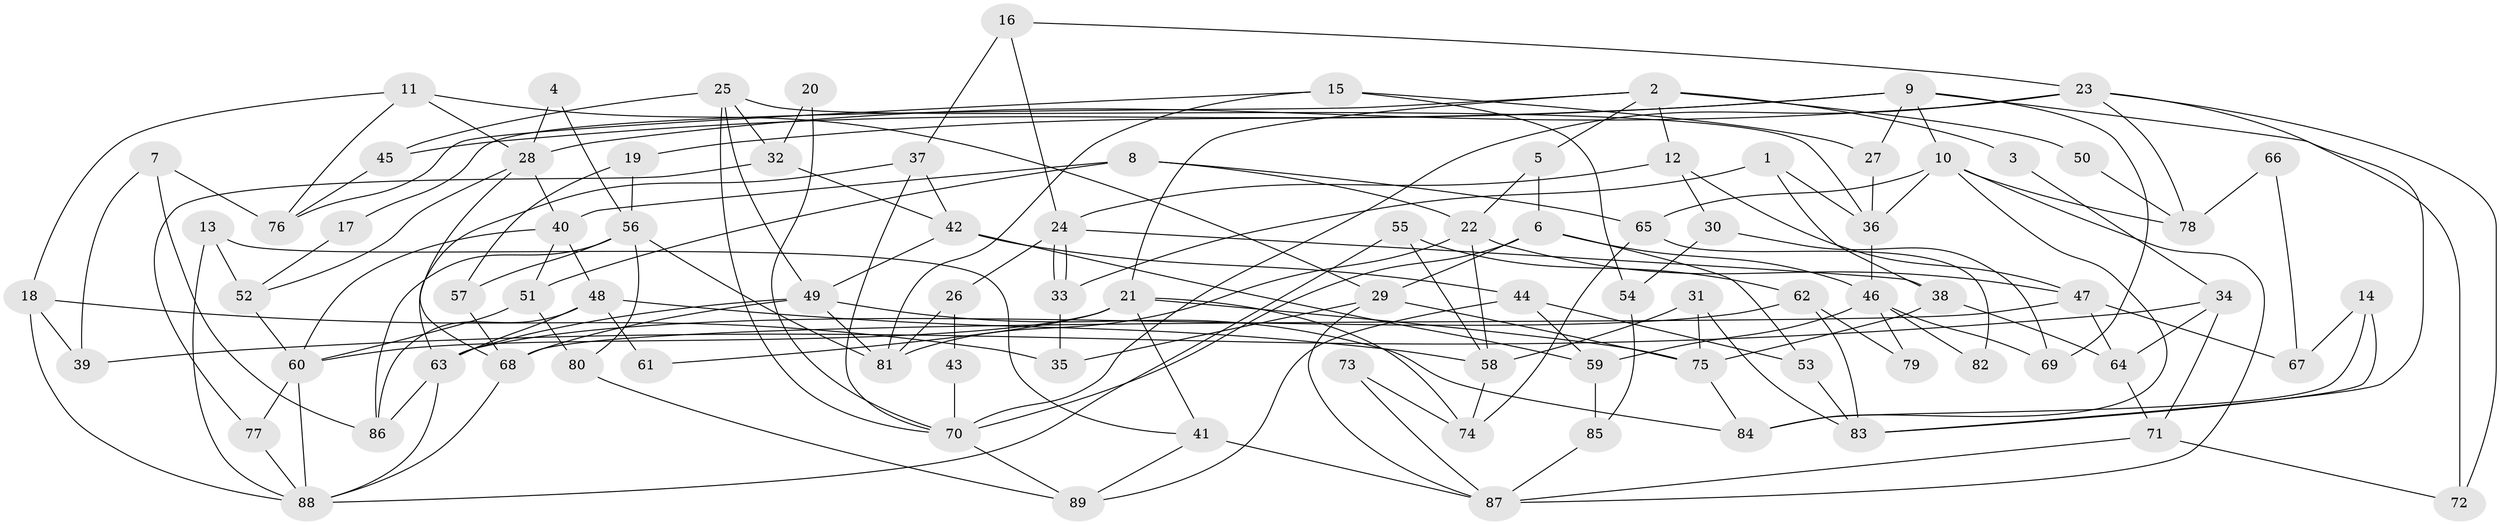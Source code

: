// coarse degree distribution, {6: 0.16666666666666666, 5: 0.09259259259259259, 10: 0.037037037037037035, 7: 0.12962962962962962, 8: 0.09259259259259259, 3: 0.24074074074074073, 2: 0.09259259259259259, 4: 0.12962962962962962, 9: 0.018518518518518517}
// Generated by graph-tools (version 1.1) at 2025/23/03/03/25 07:23:57]
// undirected, 89 vertices, 178 edges
graph export_dot {
graph [start="1"]
  node [color=gray90,style=filled];
  1;
  2;
  3;
  4;
  5;
  6;
  7;
  8;
  9;
  10;
  11;
  12;
  13;
  14;
  15;
  16;
  17;
  18;
  19;
  20;
  21;
  22;
  23;
  24;
  25;
  26;
  27;
  28;
  29;
  30;
  31;
  32;
  33;
  34;
  35;
  36;
  37;
  38;
  39;
  40;
  41;
  42;
  43;
  44;
  45;
  46;
  47;
  48;
  49;
  50;
  51;
  52;
  53;
  54;
  55;
  56;
  57;
  58;
  59;
  60;
  61;
  62;
  63;
  64;
  65;
  66;
  67;
  68;
  69;
  70;
  71;
  72;
  73;
  74;
  75;
  76;
  77;
  78;
  79;
  80;
  81;
  82;
  83;
  84;
  85;
  86;
  87;
  88;
  89;
  1 -- 36;
  1 -- 38;
  1 -- 33;
  2 -- 5;
  2 -- 21;
  2 -- 3;
  2 -- 12;
  2 -- 17;
  2 -- 50;
  3 -- 34;
  4 -- 28;
  4 -- 56;
  5 -- 6;
  5 -- 22;
  6 -- 46;
  6 -- 29;
  6 -- 53;
  6 -- 70;
  7 -- 86;
  7 -- 76;
  7 -- 39;
  8 -- 22;
  8 -- 40;
  8 -- 51;
  8 -- 65;
  9 -- 19;
  9 -- 27;
  9 -- 10;
  9 -- 45;
  9 -- 69;
  9 -- 72;
  10 -- 84;
  10 -- 36;
  10 -- 65;
  10 -- 78;
  10 -- 87;
  11 -- 18;
  11 -- 76;
  11 -- 28;
  11 -- 29;
  12 -- 47;
  12 -- 24;
  12 -- 30;
  13 -- 52;
  13 -- 88;
  13 -- 41;
  14 -- 83;
  14 -- 84;
  14 -- 67;
  15 -- 81;
  15 -- 54;
  15 -- 27;
  15 -- 76;
  16 -- 24;
  16 -- 23;
  16 -- 37;
  17 -- 52;
  18 -- 88;
  18 -- 35;
  18 -- 39;
  19 -- 57;
  19 -- 56;
  20 -- 32;
  20 -- 70;
  21 -- 75;
  21 -- 60;
  21 -- 41;
  21 -- 61;
  21 -- 74;
  22 -- 81;
  22 -- 58;
  22 -- 47;
  23 -- 72;
  23 -- 28;
  23 -- 70;
  23 -- 78;
  23 -- 83;
  24 -- 33;
  24 -- 33;
  24 -- 26;
  24 -- 38;
  25 -- 49;
  25 -- 70;
  25 -- 32;
  25 -- 36;
  25 -- 45;
  26 -- 81;
  26 -- 43;
  27 -- 36;
  28 -- 68;
  28 -- 40;
  28 -- 52;
  29 -- 87;
  29 -- 35;
  29 -- 75;
  30 -- 69;
  30 -- 54;
  31 -- 83;
  31 -- 58;
  31 -- 75;
  32 -- 42;
  32 -- 77;
  33 -- 35;
  34 -- 39;
  34 -- 64;
  34 -- 71;
  36 -- 46;
  37 -- 70;
  37 -- 42;
  37 -- 63;
  38 -- 75;
  38 -- 64;
  40 -- 60;
  40 -- 48;
  40 -- 51;
  41 -- 87;
  41 -- 89;
  42 -- 49;
  42 -- 44;
  42 -- 59;
  43 -- 70;
  44 -- 89;
  44 -- 53;
  44 -- 59;
  45 -- 76;
  46 -- 59;
  46 -- 69;
  46 -- 79;
  46 -- 82;
  47 -- 64;
  47 -- 67;
  47 -- 68;
  48 -- 63;
  48 -- 58;
  48 -- 61;
  48 -- 86;
  49 -- 68;
  49 -- 63;
  49 -- 81;
  49 -- 84;
  50 -- 78;
  51 -- 60;
  51 -- 80;
  52 -- 60;
  53 -- 83;
  54 -- 85;
  55 -- 88;
  55 -- 58;
  55 -- 62;
  56 -- 80;
  56 -- 86;
  56 -- 57;
  56 -- 81;
  57 -- 68;
  58 -- 74;
  59 -- 85;
  60 -- 88;
  60 -- 77;
  62 -- 83;
  62 -- 63;
  62 -- 79;
  63 -- 86;
  63 -- 88;
  64 -- 71;
  65 -- 74;
  65 -- 82;
  66 -- 78;
  66 -- 67;
  68 -- 88;
  70 -- 89;
  71 -- 87;
  71 -- 72;
  73 -- 87;
  73 -- 74;
  75 -- 84;
  77 -- 88;
  80 -- 89;
  85 -- 87;
}
